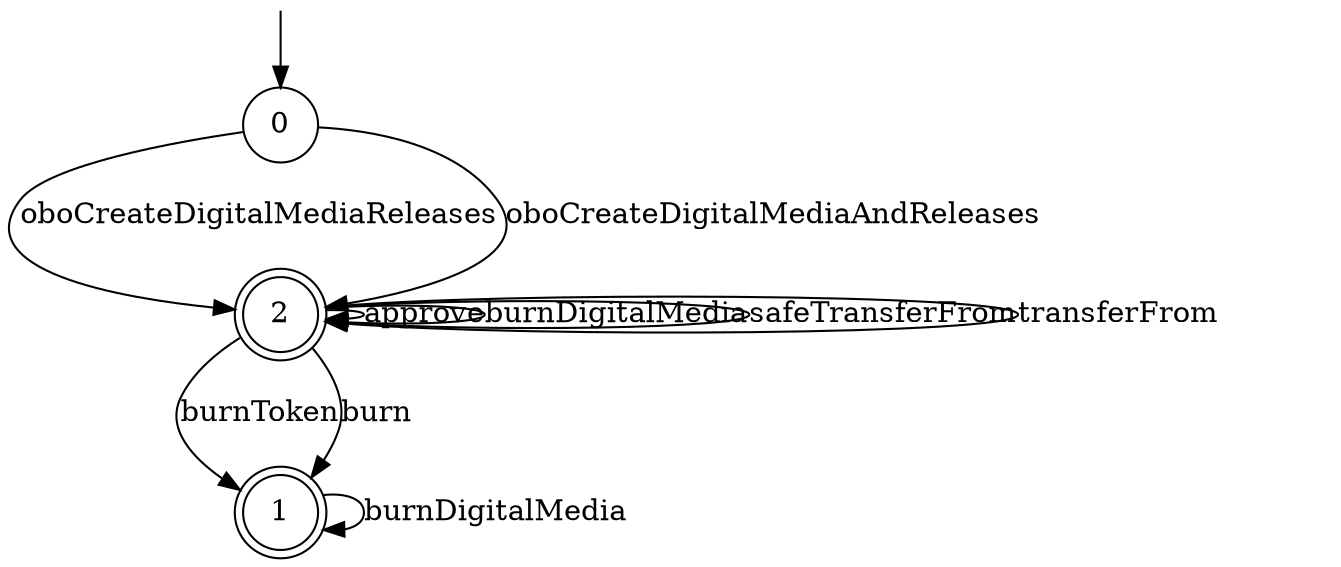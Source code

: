 digraph g {

	s0 [shape="circle" label="0"];
	s1 [shape="doublecircle" label="1"];
	s2 [shape="doublecircle" label="2"];
	s0 -> s2 [label="oboCreateDigitalMediaReleases"];
	s0 -> s2 [label="oboCreateDigitalMediaAndReleases"];
	s1 -> s1 [label="burnDigitalMedia"];
	s2 -> s2 [label="approve"];
	s2 -> s1 [label="burnToken"];
	s2 -> s2 [label="burnDigitalMedia"];
	s2 -> s1 [label="burn"];
	s2 -> s2 [label="safeTransferFrom"];
	s2 -> s2 [label="transferFrom"];

__start0 [label="" shape="none" width="0" height="0"];
__start0 -> s0;

}
